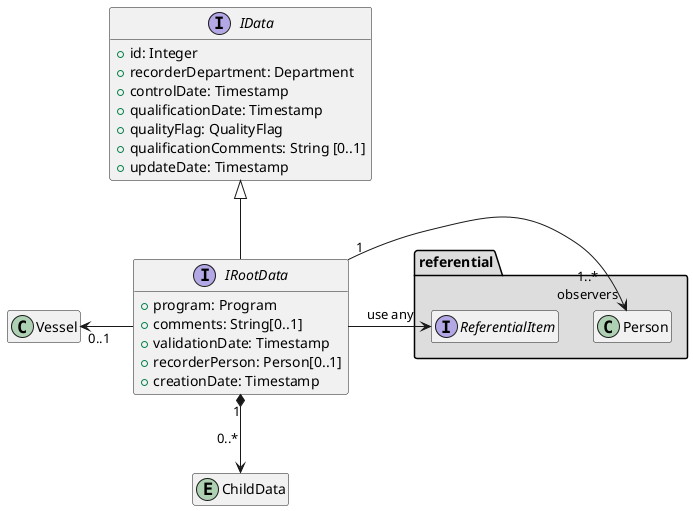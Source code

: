 @startuml
hide empty members

interface IData {
    +id: Integer
    +recorderDepartment: Department
    +controlDate: Timestamp
    +qualificationDate: Timestamp
    +qualityFlag: QualityFlag
    +qualificationComments: String [0..1]
    +updateDate: Timestamp
}

interface IRootData extends IData {
    +program: Program
    +comments: String[0..1]
    +validationDate: Timestamp
    +recorderPerson: Person[0..1]
    +creationDate: Timestamp
}

entity ChildData {
}

IRootData -left-> "0..1\n" Vessel: "     "
IRootData "1" *--> "0..*\n" ChildData: "     "

package "referential" #DDDDDD {
    interface ReferentialItem {
    }

    IRootData "1" -right-> "1..*\nobservers" Person: "                         "
    IRootData -right-> ReferentialItem: "use any"
}
@enduml
